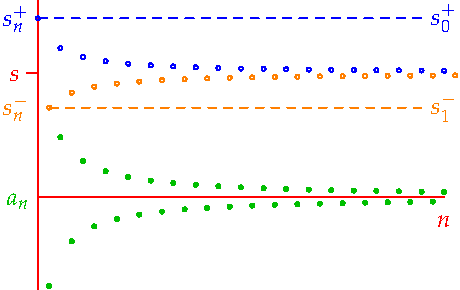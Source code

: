 settings.tex="pdflatex";

texpreamble("\usepackage{amsmath}
\usepackage{amsthm,amssymb}
\usepackage{mathpazo}
\usepackage[svgnames]{xcolor}
");
import graph;

size(230,145,IgnoreAspect);

dotfactor=5;

real f(int n){return ((-1)^n)/(n+1);}

int Max=36;

real s=log(2);

for(int j=1; j<=Max; ++j){
	dot((j,f(j)),heavygreen);
	}
	

real sup=0;
for(int j=0; j<=Max/2; ++j){
	sup=sup+f(2j);
	dot((2j,sup),blue+linewidth(0.5),NoFill);
	sup=sup+f(2j+1);
	dot((2j+1,sup),orange+linewidth(0.5),NoFill);
	}
	
xaxis(0,Max,red);
yaxis(-0.52,1.1,red);
ytick(Label("${}_{\phantom{i}}s$",align=W),s,W,red);
labelx("$n$",Max,S,red);
labely("$a_n$",0,W,heavygreen);
labely("$s_n^+$",f(0),W,blue);
labely("$s_n^-$",f(0)+f(1),W,orange);


label("$s_0^+$",(Max,f(0)),blue);
draw((0.1,f(0))--(Max-2,f(0)),blue+dashed);
label("$s_1^-$",(Max,f(0)+f(1)),orange);
draw((1.1,f(0)+f(1))--(Max-2,f(0)+f(1)),orange+dashed);
